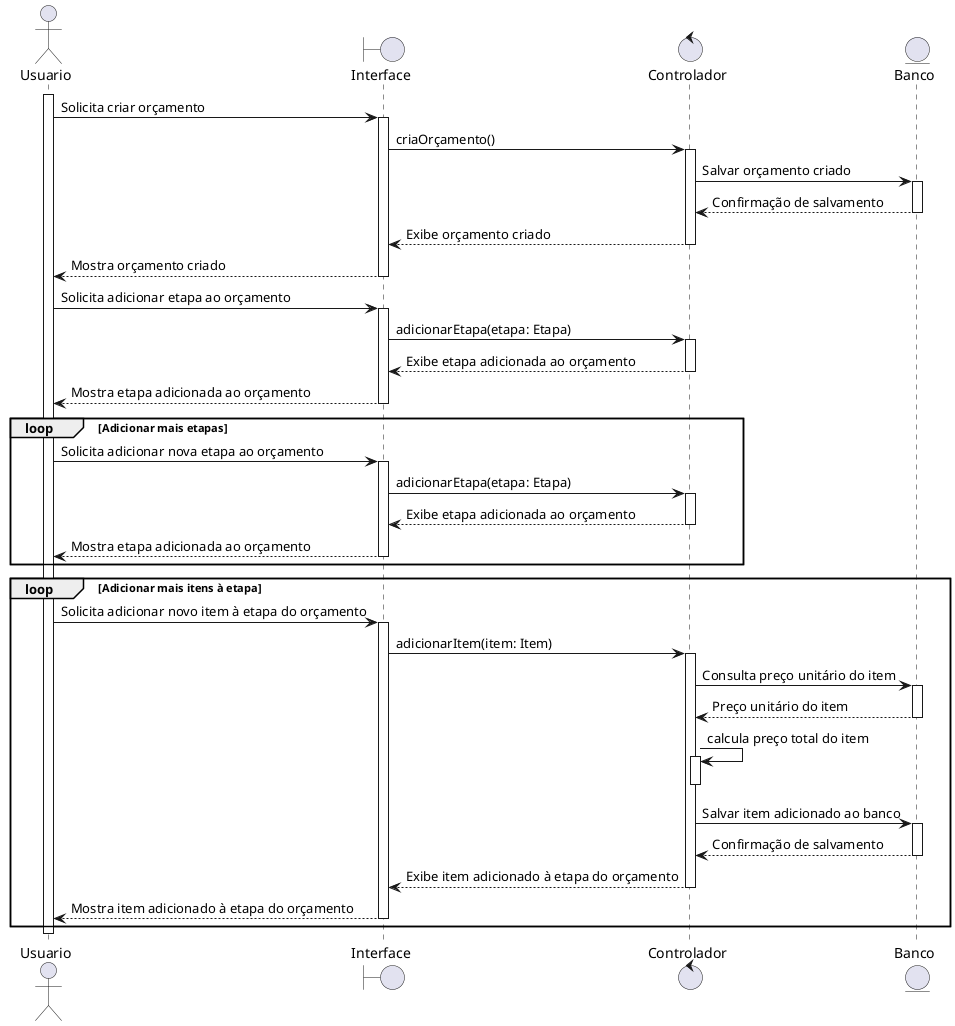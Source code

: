 @startuml Diagrama de Sequência

actor Usuario
boundary Interface
control Controlador
entity Banco

activate Usuario
Usuario -> Interface : Solicita criar orçamento
activate Interface
Interface -> Controlador : criaOrçamento()
activate Controlador
Controlador -> Banco : Salvar orçamento criado
activate Banco
return Confirmação de salvamento
Controlador --> Interface : Exibe orçamento criado
deactivate Controlador
Interface --> Usuario : Mostra orçamento criado
deactivate Interface

' Loop para buscar o orçamento, podendo visualizar ou excluir

Usuario -> Interface : Solicita adicionar etapa ao orçamento
activate Interface
Interface -> Controlador : adicionarEtapa(etapa: Etapa)
activate Controlador
Controlador --> Interface : Exibe etapa adicionada ao orçamento
deactivate Controlador
Interface --> Usuario : Mostra etapa adicionada ao orçamento
deactivate Interface

loop Adicionar mais etapas
    Usuario -> Interface : Solicita adicionar nova etapa ao orçamento
    activate Interface
    Interface -> Controlador : adicionarEtapa(etapa: Etapa)
    activate Controlador
    Controlador --> Interface : Exibe etapa adicionada ao orçamento
    deactivate Controlador
    Interface --> Usuario : Mostra etapa adicionada ao orçamento
    deactivate Interface
end

loop Adicionar mais itens à etapa
    Usuario -> Interface : Solicita adicionar novo item à etapa do orçamento
    activate Interface
    Interface -> Controlador : adicionarItem(item: Item)
    activate Controlador
    Controlador -> Banco : Consulta preço unitário do item
        activate Banco
        return Preço unitário do item
    deactivate Banco
        Controlador -> Controlador : calcula preço total do item
        activate Controlador
        deactivate Controlador

    Controlador -> Banco : Salvar item adicionado ao banco
        activate Banco
        return Confirmação de salvamento

    Controlador --> Interface : Exibe item adicionado à etapa do orçamento
    deactivate Controlador
    Interface --> Usuario : Mostra item adicionado à etapa do orçamento
    deactivate Interface
end

deactivate Usuario

@enduml